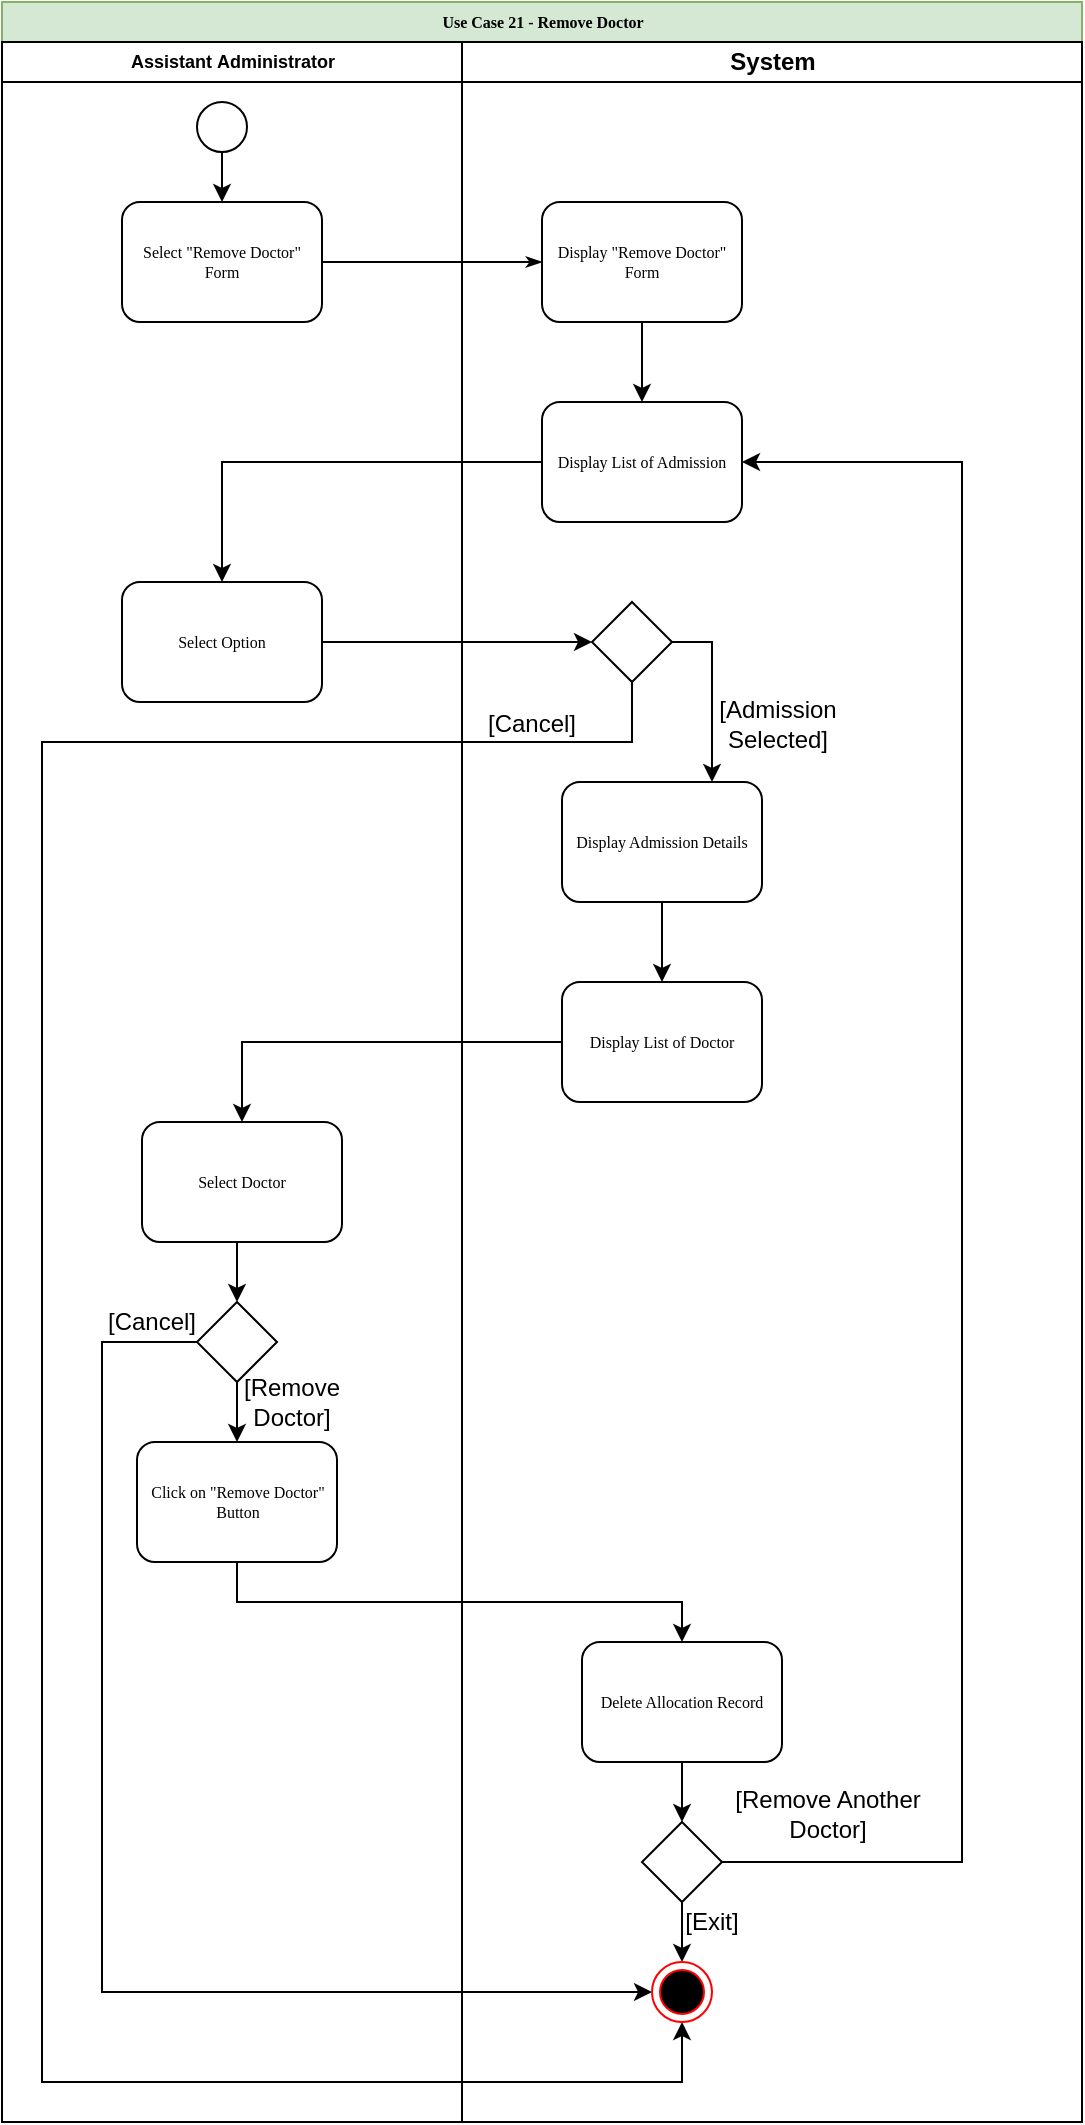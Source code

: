 <mxfile version="13.1.3" type="device"><diagram name="Page-1" id="74e2e168-ea6b-b213-b513-2b3c1d86103e"><mxGraphModel dx="1038" dy="548" grid="1" gridSize="10" guides="1" tooltips="1" connect="1" arrows="1" fold="1" page="1" pageScale="1" pageWidth="1100" pageHeight="850" background="#ffffff" math="0" shadow="0"><root><mxCell id="0"/><mxCell id="1" parent="0"/><mxCell id="77e6c97f196da883-1" value="Use Case 21 - Remove Doctor" style="swimlane;html=1;childLayout=stackLayout;startSize=20;rounded=0;shadow=0;labelBackgroundColor=none;strokeWidth=1;fontFamily=Verdana;fontSize=8;align=center;fillColor=#d5e8d4;strokeColor=#82b366;" parent="1" vertex="1"><mxGeometry x="40" y="60" width="540" height="1060" as="geometry"/></mxCell><mxCell id="77e6c97f196da883-2" value="&lt;span lang=&quot;EN-NZ&quot; style=&quot;font-size: 9px ; font-family: &amp;#34;arial&amp;#34; , sans-serif&quot;&gt;Assistant&amp;nbsp;&lt;/span&gt;Administrator" style="swimlane;html=1;startSize=20;fontSize=9;" parent="77e6c97f196da883-1" vertex="1"><mxGeometry y="20" width="230" height="1040" as="geometry"/></mxCell><mxCell id="ZdBTL1t5dG3beJrsOJjh-3" value="" style="edgeStyle=orthogonalEdgeStyle;rounded=0;orthogonalLoop=1;jettySize=auto;html=1;" parent="77e6c97f196da883-2" source="ZdBTL1t5dG3beJrsOJjh-1" target="77e6c97f196da883-8" edge="1"><mxGeometry relative="1" as="geometry"/></mxCell><mxCell id="fHmcp29mhnxu5wUsVlOK-16" value="[Cancel]" style="text;html=1;strokeColor=none;fillColor=none;align=center;verticalAlign=middle;whiteSpace=wrap;rounded=0;" vertex="1" parent="77e6c97f196da883-2"><mxGeometry x="40" y="630" width="70" height="20" as="geometry"/></mxCell><mxCell id="ZdBTL1t5dG3beJrsOJjh-1" value="" style="ellipse;whiteSpace=wrap;html=1;aspect=fixed;" parent="77e6c97f196da883-2" vertex="1"><mxGeometry x="97.5" y="30" width="25" height="25" as="geometry"/></mxCell><mxCell id="77e6c97f196da883-8" value="Select &quot;Remove Doctor&quot; Form" style="rounded=1;whiteSpace=wrap;html=1;shadow=0;labelBackgroundColor=none;strokeWidth=1;fontFamily=Verdana;fontSize=8;align=center;" parent="77e6c97f196da883-2" vertex="1"><mxGeometry x="60" y="80" width="100" height="60" as="geometry"/></mxCell><mxCell id="3hQ6ydGFBJXENkssHdCG-2" value="Select Option" style="rounded=1;whiteSpace=wrap;html=1;shadow=0;labelBackgroundColor=none;strokeWidth=1;fontFamily=Verdana;fontSize=8;align=center;" parent="77e6c97f196da883-2" vertex="1"><mxGeometry x="60" y="270" width="100" height="60" as="geometry"/></mxCell><mxCell id="fHmcp29mhnxu5wUsVlOK-12" style="edgeStyle=orthogonalEdgeStyle;rounded=0;orthogonalLoop=1;jettySize=auto;html=1;exitX=0.5;exitY=1;exitDx=0;exitDy=0;entryX=0.5;entryY=0;entryDx=0;entryDy=0;" edge="1" parent="77e6c97f196da883-2" source="77e6c97f196da883-9" target="fHmcp29mhnxu5wUsVlOK-11"><mxGeometry relative="1" as="geometry"/></mxCell><mxCell id="77e6c97f196da883-9" value="Select Doctor" style="rounded=1;whiteSpace=wrap;html=1;shadow=0;labelBackgroundColor=none;strokeWidth=1;fontFamily=Verdana;fontSize=8;align=center;" parent="77e6c97f196da883-2" vertex="1"><mxGeometry x="70" y="540" width="100" height="60" as="geometry"/></mxCell><mxCell id="fHmcp29mhnxu5wUsVlOK-13" style="edgeStyle=orthogonalEdgeStyle;rounded=0;orthogonalLoop=1;jettySize=auto;html=1;exitX=0.5;exitY=1;exitDx=0;exitDy=0;entryX=0.5;entryY=0;entryDx=0;entryDy=0;" edge="1" parent="77e6c97f196da883-2" source="fHmcp29mhnxu5wUsVlOK-11" target="3hQ6ydGFBJXENkssHdCG-20"><mxGeometry relative="1" as="geometry"/></mxCell><mxCell id="fHmcp29mhnxu5wUsVlOK-11" value="" style="rhombus;whiteSpace=wrap;html=1;" vertex="1" parent="77e6c97f196da883-2"><mxGeometry x="97.5" y="630" width="40" height="40" as="geometry"/></mxCell><mxCell id="3hQ6ydGFBJXENkssHdCG-20" value="Click on &quot;Remove Doctor&quot; Button" style="rounded=1;whiteSpace=wrap;html=1;shadow=0;labelBackgroundColor=none;strokeWidth=1;fontFamily=Verdana;fontSize=8;align=center;" parent="77e6c97f196da883-2" vertex="1"><mxGeometry x="67.5" y="700" width="100" height="60" as="geometry"/></mxCell><mxCell id="fHmcp29mhnxu5wUsVlOK-17" value="[Remove Doctor]" style="text;html=1;strokeColor=none;fillColor=none;align=center;verticalAlign=middle;whiteSpace=wrap;rounded=0;" vertex="1" parent="77e6c97f196da883-2"><mxGeometry x="110" y="670" width="70" height="20" as="geometry"/></mxCell><mxCell id="77e6c97f196da883-26" style="edgeStyle=orthogonalEdgeStyle;rounded=1;html=1;labelBackgroundColor=none;startArrow=none;startFill=0;startSize=5;endArrow=classicThin;endFill=1;endSize=5;jettySize=auto;orthogonalLoop=1;strokeWidth=1;fontFamily=Verdana;fontSize=8" parent="77e6c97f196da883-1" source="77e6c97f196da883-8" target="77e6c97f196da883-11" edge="1"><mxGeometry relative="1" as="geometry"/></mxCell><mxCell id="3hQ6ydGFBJXENkssHdCG-4" style="edgeStyle=orthogonalEdgeStyle;rounded=0;orthogonalLoop=1;jettySize=auto;html=1;exitX=0;exitY=0.5;exitDx=0;exitDy=0;entryX=0.5;entryY=0;entryDx=0;entryDy=0;fontSize=9;" parent="77e6c97f196da883-1" source="3hQ6ydGFBJXENkssHdCG-1" target="3hQ6ydGFBJXENkssHdCG-2" edge="1"><mxGeometry relative="1" as="geometry"/></mxCell><mxCell id="3hQ6ydGFBJXENkssHdCG-5" style="edgeStyle=orthogonalEdgeStyle;rounded=0;orthogonalLoop=1;jettySize=auto;html=1;exitX=1;exitY=0.5;exitDx=0;exitDy=0;entryX=0;entryY=0.5;entryDx=0;entryDy=0;fontSize=9;" parent="77e6c97f196da883-1" source="3hQ6ydGFBJXENkssHdCG-2" target="3hQ6ydGFBJXENkssHdCG-3" edge="1"><mxGeometry relative="1" as="geometry"/></mxCell><mxCell id="RLfrG3dv_iuilS1uaBm0-8" style="edgeStyle=orthogonalEdgeStyle;rounded=0;orthogonalLoop=1;jettySize=auto;html=1;exitX=0.5;exitY=1;exitDx=0;exitDy=0;entryX=0.5;entryY=0;entryDx=0;entryDy=0;fontSize=9;" parent="77e6c97f196da883-1" source="3hQ6ydGFBJXENkssHdCG-20" target="RLfrG3dv_iuilS1uaBm0-7" edge="1"><mxGeometry relative="1" as="geometry"/></mxCell><mxCell id="fHmcp29mhnxu5wUsVlOK-9" style="edgeStyle=orthogonalEdgeStyle;rounded=0;orthogonalLoop=1;jettySize=auto;html=1;exitX=0;exitY=0.5;exitDx=0;exitDy=0;entryX=0.5;entryY=0;entryDx=0;entryDy=0;" edge="1" parent="77e6c97f196da883-1" source="fHmcp29mhnxu5wUsVlOK-7" target="77e6c97f196da883-9"><mxGeometry relative="1" as="geometry"/></mxCell><mxCell id="fHmcp29mhnxu5wUsVlOK-15" style="edgeStyle=orthogonalEdgeStyle;rounded=0;orthogonalLoop=1;jettySize=auto;html=1;exitX=0;exitY=0.5;exitDx=0;exitDy=0;entryX=0;entryY=0.5;entryDx=0;entryDy=0;" edge="1" parent="77e6c97f196da883-1" source="fHmcp29mhnxu5wUsVlOK-11" target="ZdBTL1t5dG3beJrsOJjh-24"><mxGeometry relative="1" as="geometry"><Array as="points"><mxPoint x="50" y="670"/><mxPoint x="50" y="995"/></Array></mxGeometry></mxCell><mxCell id="77e6c97f196da883-3" value="System" style="swimlane;html=1;startSize=20;" parent="77e6c97f196da883-1" vertex="1"><mxGeometry x="230" y="20" width="310" height="1040" as="geometry"/></mxCell><mxCell id="3hQ6ydGFBJXENkssHdCG-7" value="[Cancel]" style="text;html=1;strokeColor=none;fillColor=none;align=center;verticalAlign=middle;whiteSpace=wrap;rounded=0;" parent="77e6c97f196da883-3" vertex="1"><mxGeometry y="331" width="70" height="20" as="geometry"/></mxCell><mxCell id="3hQ6ydGFBJXENkssHdCG-30" style="edgeStyle=orthogonalEdgeStyle;rounded=0;orthogonalLoop=1;jettySize=auto;html=1;exitX=0.5;exitY=1;exitDx=0;exitDy=0;entryX=0.5;entryY=1;entryDx=0;entryDy=0;fontSize=9;" parent="77e6c97f196da883-3" source="3hQ6ydGFBJXENkssHdCG-3" target="ZdBTL1t5dG3beJrsOJjh-24" edge="1"><mxGeometry relative="1" as="geometry"><Array as="points"><mxPoint x="85" y="350"/><mxPoint x="-210" y="350"/><mxPoint x="-210" y="1020"/><mxPoint x="110" y="1020"/></Array></mxGeometry></mxCell><mxCell id="3hQ6ydGFBJXENkssHdCG-31" style="edgeStyle=orthogonalEdgeStyle;rounded=0;orthogonalLoop=1;jettySize=auto;html=1;exitX=1;exitY=0.5;exitDx=0;exitDy=0;entryX=0.75;entryY=0;entryDx=0;entryDy=0;fontSize=9;" parent="77e6c97f196da883-3" source="3hQ6ydGFBJXENkssHdCG-3" target="3hQ6ydGFBJXENkssHdCG-9" edge="1"><mxGeometry relative="1" as="geometry"/></mxCell><mxCell id="3hQ6ydGFBJXENkssHdCG-3" value="" style="rhombus;whiteSpace=wrap;html=1;" parent="77e6c97f196da883-3" vertex="1"><mxGeometry x="65" y="280" width="40" height="40" as="geometry"/></mxCell><mxCell id="3hQ6ydGFBJXENkssHdCG-26" style="edgeStyle=orthogonalEdgeStyle;rounded=0;orthogonalLoop=1;jettySize=auto;html=1;exitX=0.5;exitY=1;exitDx=0;exitDy=0;entryX=0.5;entryY=0;entryDx=0;entryDy=0;fontSize=9;" parent="77e6c97f196da883-3" source="77e6c97f196da883-11" target="3hQ6ydGFBJXENkssHdCG-1" edge="1"><mxGeometry relative="1" as="geometry"/></mxCell><mxCell id="fHmcp29mhnxu5wUsVlOK-7" value="Display List of Doctor" style="rounded=1;whiteSpace=wrap;html=1;shadow=0;labelBackgroundColor=none;strokeWidth=1;fontFamily=Verdana;fontSize=8;align=center;" vertex="1" parent="77e6c97f196da883-3"><mxGeometry x="50" y="470" width="100" height="60" as="geometry"/></mxCell><mxCell id="77e6c97f196da883-11" value="Display &quot;Remove Doctor&quot; Form" style="rounded=1;whiteSpace=wrap;html=1;shadow=0;labelBackgroundColor=none;strokeWidth=1;fontFamily=Verdana;fontSize=8;align=center;" parent="77e6c97f196da883-3" vertex="1"><mxGeometry x="40" y="80" width="100" height="60" as="geometry"/></mxCell><mxCell id="3hQ6ydGFBJXENkssHdCG-1" value="Display List of Admission" style="rounded=1;whiteSpace=wrap;html=1;shadow=0;labelBackgroundColor=none;strokeWidth=1;fontFamily=Verdana;fontSize=8;align=center;" parent="77e6c97f196da883-3" vertex="1"><mxGeometry x="40" y="180" width="100" height="60" as="geometry"/></mxCell><mxCell id="3hQ6ydGFBJXENkssHdCG-32" style="edgeStyle=orthogonalEdgeStyle;rounded=0;orthogonalLoop=1;jettySize=auto;html=1;exitX=1;exitY=0.5;exitDx=0;exitDy=0;entryX=1;entryY=0.5;entryDx=0;entryDy=0;fontSize=9;" parent="77e6c97f196da883-3" source="3hQ6ydGFBJXENkssHdCG-22" target="3hQ6ydGFBJXENkssHdCG-1" edge="1"><mxGeometry relative="1" as="geometry"><Array as="points"><mxPoint x="250" y="910"/><mxPoint x="250" y="210"/></Array></mxGeometry></mxCell><mxCell id="fHmcp29mhnxu5wUsVlOK-8" style="edgeStyle=orthogonalEdgeStyle;rounded=0;orthogonalLoop=1;jettySize=auto;html=1;exitX=0.5;exitY=1;exitDx=0;exitDy=0;entryX=0.5;entryY=0;entryDx=0;entryDy=0;" edge="1" parent="77e6c97f196da883-3" source="3hQ6ydGFBJXENkssHdCG-9" target="fHmcp29mhnxu5wUsVlOK-7"><mxGeometry relative="1" as="geometry"/></mxCell><mxCell id="3hQ6ydGFBJXENkssHdCG-9" value="Display Admission Details" style="rounded=1;whiteSpace=wrap;html=1;shadow=0;labelBackgroundColor=none;strokeWidth=1;fontFamily=Verdana;fontSize=8;align=center;" parent="77e6c97f196da883-3" vertex="1"><mxGeometry x="50" y="370" width="100" height="60" as="geometry"/></mxCell><mxCell id="3hQ6ydGFBJXENkssHdCG-22" value="" style="rhombus;whiteSpace=wrap;html=1;" parent="77e6c97f196da883-3" vertex="1"><mxGeometry x="90" y="890" width="40" height="40" as="geometry"/></mxCell><mxCell id="RLfrG3dv_iuilS1uaBm0-7" value="Delete Allocation Record" style="rounded=1;whiteSpace=wrap;html=1;shadow=0;labelBackgroundColor=none;strokeWidth=1;fontFamily=Verdana;fontSize=8;align=center;" parent="77e6c97f196da883-3" vertex="1"><mxGeometry x="60" y="800" width="100" height="60" as="geometry"/></mxCell><mxCell id="3hQ6ydGFBJXENkssHdCG-27" value="[Exit]" style="text;html=1;strokeColor=none;fillColor=none;align=center;verticalAlign=middle;whiteSpace=wrap;rounded=0;" parent="77e6c97f196da883-3" vertex="1"><mxGeometry x="90" y="930" width="70" height="20" as="geometry"/></mxCell><mxCell id="3hQ6ydGFBJXENkssHdCG-6" value="[Admission Selected]" style="text;html=1;strokeColor=none;fillColor=none;align=center;verticalAlign=middle;whiteSpace=wrap;rounded=0;" parent="77e6c97f196da883-3" vertex="1"><mxGeometry x="123" y="331" width="70" height="20" as="geometry"/></mxCell><mxCell id="RLfrG3dv_iuilS1uaBm0-9" style="edgeStyle=orthogonalEdgeStyle;rounded=0;orthogonalLoop=1;jettySize=auto;html=1;exitX=0.5;exitY=1;exitDx=0;exitDy=0;entryX=0.5;entryY=0;entryDx=0;entryDy=0;fontSize=9;" parent="77e6c97f196da883-3" source="RLfrG3dv_iuilS1uaBm0-7" target="3hQ6ydGFBJXENkssHdCG-22" edge="1"><mxGeometry relative="1" as="geometry"/></mxCell><mxCell id="RLfrG3dv_iuilS1uaBm0-10" style="edgeStyle=orthogonalEdgeStyle;rounded=0;orthogonalLoop=1;jettySize=auto;html=1;exitX=0.5;exitY=1;exitDx=0;exitDy=0;entryX=0.5;entryY=0;entryDx=0;entryDy=0;fontSize=9;" parent="77e6c97f196da883-3" source="3hQ6ydGFBJXENkssHdCG-22" target="ZdBTL1t5dG3beJrsOJjh-24" edge="1"><mxGeometry relative="1" as="geometry"/></mxCell><mxCell id="ZdBTL1t5dG3beJrsOJjh-24" value="" style="ellipse;html=1;shape=endState;fillColor=#000000;strokeColor=#ff0000;" parent="77e6c97f196da883-3" vertex="1"><mxGeometry x="95" y="960" width="30" height="30" as="geometry"/></mxCell><mxCell id="ZdBTL1t5dG3beJrsOJjh-45" value="[Remove Another Doctor]" style="text;html=1;strokeColor=none;fillColor=none;align=center;verticalAlign=middle;whiteSpace=wrap;rounded=0;" parent="77e6c97f196da883-3" vertex="1"><mxGeometry x="133" y="876" width="100" height="20" as="geometry"/></mxCell></root></mxGraphModel></diagram></mxfile>